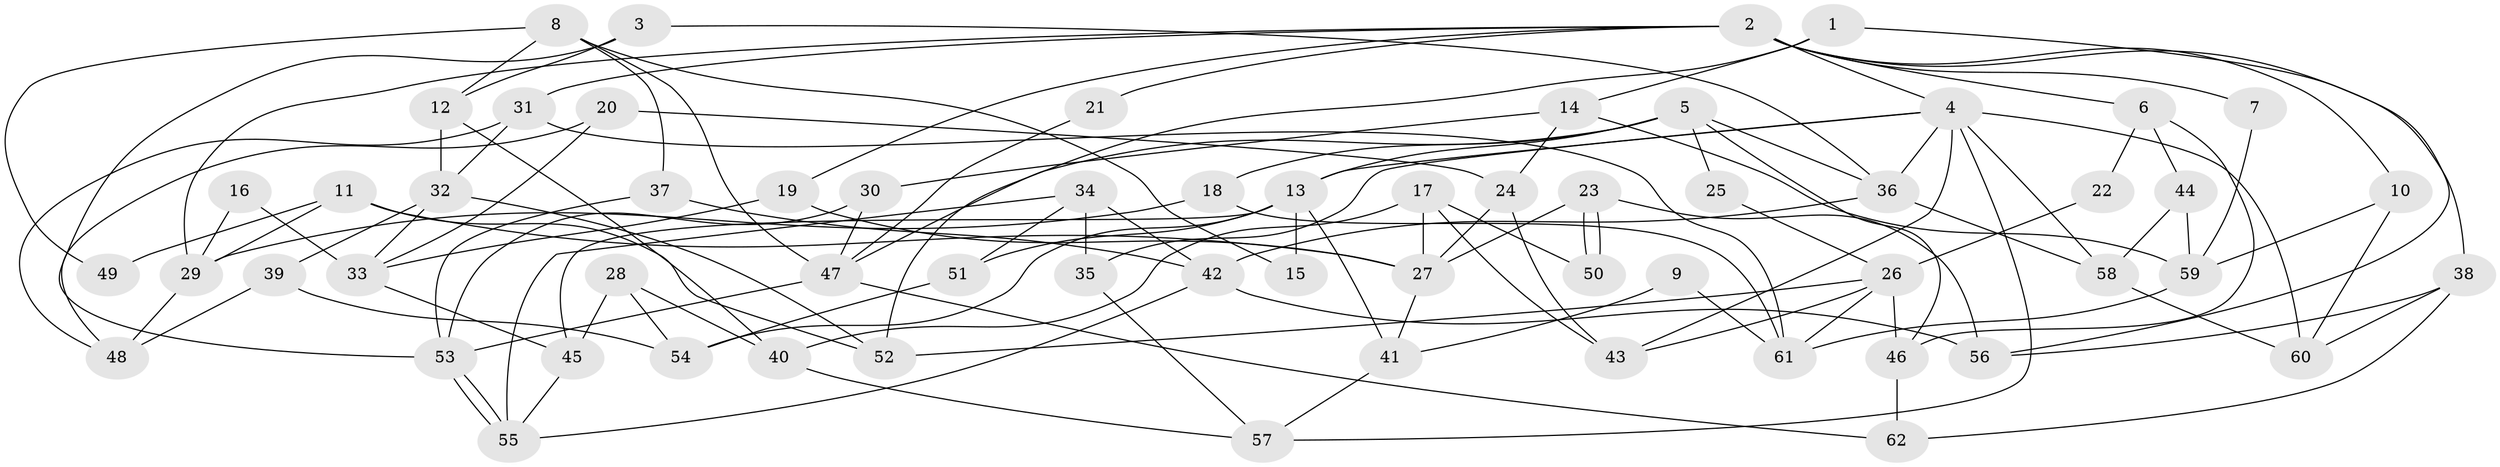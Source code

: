 // coarse degree distribution, {7: 0.06666666666666667, 10: 0.022222222222222223, 8: 0.022222222222222223, 6: 0.06666666666666667, 4: 0.35555555555555557, 2: 0.17777777777777778, 3: 0.15555555555555556, 5: 0.13333333333333333}
// Generated by graph-tools (version 1.1) at 2025/50/03/04/25 22:50:51]
// undirected, 62 vertices, 124 edges
graph export_dot {
  node [color=gray90,style=filled];
  1;
  2;
  3;
  4;
  5;
  6;
  7;
  8;
  9;
  10;
  11;
  12;
  13;
  14;
  15;
  16;
  17;
  18;
  19;
  20;
  21;
  22;
  23;
  24;
  25;
  26;
  27;
  28;
  29;
  30;
  31;
  32;
  33;
  34;
  35;
  36;
  37;
  38;
  39;
  40;
  41;
  42;
  43;
  44;
  45;
  46;
  47;
  48;
  49;
  50;
  51;
  52;
  53;
  54;
  55;
  56;
  57;
  58;
  59;
  60;
  61;
  62;
  1 -- 56;
  1 -- 14;
  1 -- 52;
  2 -- 4;
  2 -- 31;
  2 -- 6;
  2 -- 7;
  2 -- 10;
  2 -- 19;
  2 -- 21;
  2 -- 29;
  2 -- 38;
  3 -- 12;
  3 -- 53;
  3 -- 36;
  4 -- 36;
  4 -- 35;
  4 -- 13;
  4 -- 43;
  4 -- 57;
  4 -- 58;
  4 -- 60;
  5 -- 47;
  5 -- 13;
  5 -- 18;
  5 -- 25;
  5 -- 36;
  5 -- 46;
  6 -- 44;
  6 -- 22;
  6 -- 46;
  7 -- 59;
  8 -- 12;
  8 -- 37;
  8 -- 15;
  8 -- 47;
  8 -- 49;
  9 -- 41;
  9 -- 61;
  10 -- 60;
  10 -- 59;
  11 -- 52;
  11 -- 27;
  11 -- 29;
  11 -- 49;
  12 -- 40;
  12 -- 32;
  13 -- 41;
  13 -- 15;
  13 -- 45;
  13 -- 51;
  13 -- 54;
  14 -- 59;
  14 -- 30;
  14 -- 24;
  16 -- 29;
  16 -- 33;
  17 -- 43;
  17 -- 27;
  17 -- 40;
  17 -- 50;
  18 -- 29;
  18 -- 61;
  19 -- 27;
  19 -- 33;
  20 -- 33;
  20 -- 48;
  20 -- 24;
  21 -- 47;
  22 -- 26;
  23 -- 50;
  23 -- 50;
  23 -- 56;
  23 -- 27;
  24 -- 27;
  24 -- 43;
  25 -- 26;
  26 -- 46;
  26 -- 43;
  26 -- 52;
  26 -- 61;
  27 -- 41;
  28 -- 54;
  28 -- 45;
  28 -- 40;
  29 -- 48;
  30 -- 53;
  30 -- 47;
  31 -- 32;
  31 -- 61;
  31 -- 48;
  32 -- 33;
  32 -- 52;
  32 -- 39;
  33 -- 45;
  34 -- 55;
  34 -- 51;
  34 -- 35;
  34 -- 42;
  35 -- 57;
  36 -- 42;
  36 -- 58;
  37 -- 53;
  37 -- 42;
  38 -- 60;
  38 -- 56;
  38 -- 62;
  39 -- 48;
  39 -- 54;
  40 -- 57;
  41 -- 57;
  42 -- 55;
  42 -- 56;
  44 -- 58;
  44 -- 59;
  45 -- 55;
  46 -- 62;
  47 -- 62;
  47 -- 53;
  51 -- 54;
  53 -- 55;
  53 -- 55;
  58 -- 60;
  59 -- 61;
}
